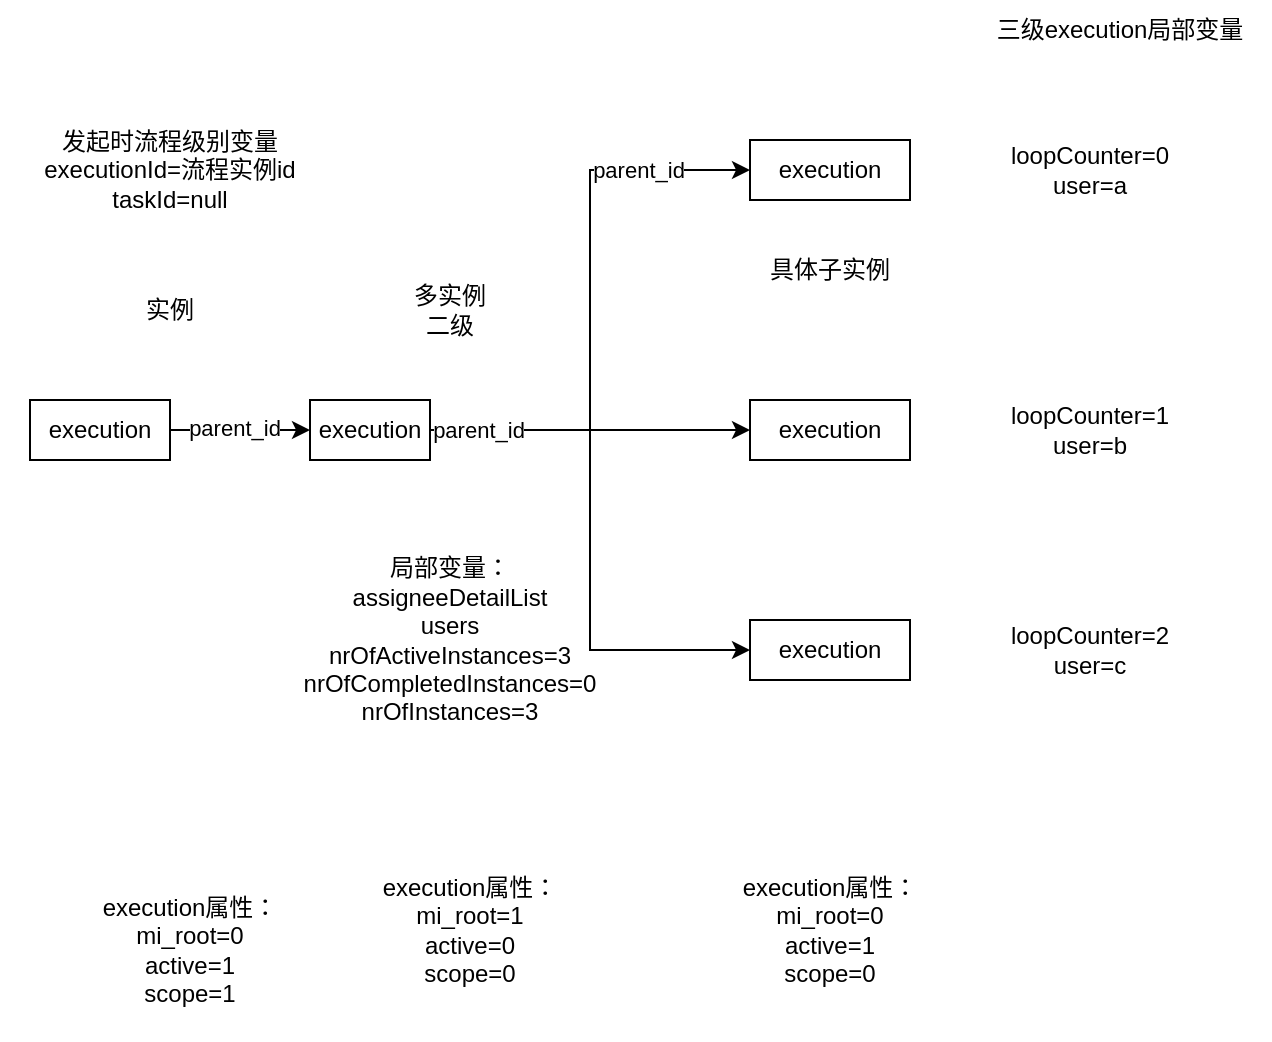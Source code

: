 <mxfile version="21.3.5" type="github">
  <diagram name="第 1 页" id="HpkNO3LlVOQ7alLis1Zk">
    <mxGraphModel dx="1781" dy="449" grid="1" gridSize="10" guides="1" tooltips="1" connect="1" arrows="1" fold="1" page="1" pageScale="1" pageWidth="827" pageHeight="1169" math="0" shadow="0">
      <root>
        <mxCell id="0" />
        <mxCell id="1" parent="0" />
        <mxCell id="Gdk9SCRgLP9Q2HLZyMBg-6" style="edgeStyle=orthogonalEdgeStyle;rounded=0;orthogonalLoop=1;jettySize=auto;html=1;" parent="1" source="Gdk9SCRgLP9Q2HLZyMBg-1" target="Gdk9SCRgLP9Q2HLZyMBg-2" edge="1">
          <mxGeometry relative="1" as="geometry" />
        </mxCell>
        <mxCell id="Gdk9SCRgLP9Q2HLZyMBg-13" value="parent_id" style="edgeLabel;html=1;align=center;verticalAlign=middle;resizable=0;points=[];" parent="Gdk9SCRgLP9Q2HLZyMBg-6" vertex="1" connectable="0">
          <mxGeometry x="-0.086" y="1" relative="1" as="geometry">
            <mxPoint as="offset" />
          </mxGeometry>
        </mxCell>
        <mxCell id="Gdk9SCRgLP9Q2HLZyMBg-1" value="execution" style="rounded=0;whiteSpace=wrap;html=1;" parent="1" vertex="1">
          <mxGeometry y="230" width="70" height="30" as="geometry" />
        </mxCell>
        <mxCell id="Gdk9SCRgLP9Q2HLZyMBg-9" style="edgeStyle=orthogonalEdgeStyle;rounded=0;orthogonalLoop=1;jettySize=auto;html=1;entryX=0;entryY=0.5;entryDx=0;entryDy=0;" parent="1" source="Gdk9SCRgLP9Q2HLZyMBg-2" target="Gdk9SCRgLP9Q2HLZyMBg-3" edge="1">
          <mxGeometry relative="1" as="geometry" />
        </mxCell>
        <mxCell id="5jpwciX5FeIp4Of5W8JT-6" value="parent_id" style="edgeLabel;html=1;align=center;verticalAlign=middle;resizable=0;points=[];" vertex="1" connectable="0" parent="Gdk9SCRgLP9Q2HLZyMBg-9">
          <mxGeometry x="0.614" relative="1" as="geometry">
            <mxPoint as="offset" />
          </mxGeometry>
        </mxCell>
        <mxCell id="Gdk9SCRgLP9Q2HLZyMBg-10" style="edgeStyle=orthogonalEdgeStyle;rounded=0;orthogonalLoop=1;jettySize=auto;html=1;entryX=0;entryY=0.5;entryDx=0;entryDy=0;" parent="1" source="Gdk9SCRgLP9Q2HLZyMBg-2" target="Gdk9SCRgLP9Q2HLZyMBg-4" edge="1">
          <mxGeometry relative="1" as="geometry" />
        </mxCell>
        <mxCell id="Gdk9SCRgLP9Q2HLZyMBg-11" style="edgeStyle=orthogonalEdgeStyle;rounded=0;orthogonalLoop=1;jettySize=auto;html=1;entryX=0;entryY=0.5;entryDx=0;entryDy=0;" parent="1" source="Gdk9SCRgLP9Q2HLZyMBg-2" target="Gdk9SCRgLP9Q2HLZyMBg-5" edge="1">
          <mxGeometry relative="1" as="geometry" />
        </mxCell>
        <mxCell id="Gdk9SCRgLP9Q2HLZyMBg-14" value="parent_id" style="edgeLabel;html=1;align=center;verticalAlign=middle;resizable=0;points=[];" parent="Gdk9SCRgLP9Q2HLZyMBg-11" vertex="1" connectable="0">
          <mxGeometry x="-0.821" relative="1" as="geometry">
            <mxPoint as="offset" />
          </mxGeometry>
        </mxCell>
        <mxCell id="Gdk9SCRgLP9Q2HLZyMBg-2" value="execution" style="rounded=0;whiteSpace=wrap;html=1;" parent="1" vertex="1">
          <mxGeometry x="140" y="230" width="60" height="30" as="geometry" />
        </mxCell>
        <mxCell id="Gdk9SCRgLP9Q2HLZyMBg-3" value="execution" style="rounded=0;whiteSpace=wrap;html=1;" parent="1" vertex="1">
          <mxGeometry x="360" y="100" width="80" height="30" as="geometry" />
        </mxCell>
        <mxCell id="Gdk9SCRgLP9Q2HLZyMBg-4" value="execution" style="rounded=0;whiteSpace=wrap;html=1;" parent="1" vertex="1">
          <mxGeometry x="360" y="230" width="80" height="30" as="geometry" />
        </mxCell>
        <mxCell id="Gdk9SCRgLP9Q2HLZyMBg-5" value="execution" style="rounded=0;whiteSpace=wrap;html=1;" parent="1" vertex="1">
          <mxGeometry x="360" y="340" width="80" height="30" as="geometry" />
        </mxCell>
        <mxCell id="Gdk9SCRgLP9Q2HLZyMBg-7" value="实例" style="text;html=1;strokeColor=none;fillColor=none;align=center;verticalAlign=middle;whiteSpace=wrap;rounded=0;" parent="1" vertex="1">
          <mxGeometry x="40" y="170" width="60" height="30" as="geometry" />
        </mxCell>
        <mxCell id="Gdk9SCRgLP9Q2HLZyMBg-8" value="多实例&lt;br&gt;二级" style="text;html=1;strokeColor=none;fillColor=none;align=center;verticalAlign=middle;whiteSpace=wrap;rounded=0;" parent="1" vertex="1">
          <mxGeometry x="180" y="170" width="60" height="30" as="geometry" />
        </mxCell>
        <mxCell id="Gdk9SCRgLP9Q2HLZyMBg-12" value="具体子实例" style="text;html=1;strokeColor=none;fillColor=none;align=center;verticalAlign=middle;whiteSpace=wrap;rounded=0;" parent="1" vertex="1">
          <mxGeometry x="360" y="150" width="80" height="30" as="geometry" />
        </mxCell>
        <mxCell id="Gdk9SCRgLP9Q2HLZyMBg-15" value="loopCounter=0&lt;br&gt;user=a" style="text;html=1;strokeColor=none;fillColor=none;align=center;verticalAlign=middle;whiteSpace=wrap;rounded=0;" parent="1" vertex="1">
          <mxGeometry x="480" y="100" width="100" height="30" as="geometry" />
        </mxCell>
        <mxCell id="Gdk9SCRgLP9Q2HLZyMBg-16" value="loopCounter=1&lt;br&gt;user=b" style="text;html=1;strokeColor=none;fillColor=none;align=center;verticalAlign=middle;whiteSpace=wrap;rounded=0;" parent="1" vertex="1">
          <mxGeometry x="480" y="230" width="100" height="30" as="geometry" />
        </mxCell>
        <mxCell id="Gdk9SCRgLP9Q2HLZyMBg-17" value="loopCounter=2&lt;br&gt;user=c" style="text;html=1;strokeColor=none;fillColor=none;align=center;verticalAlign=middle;whiteSpace=wrap;rounded=0;" parent="1" vertex="1">
          <mxGeometry x="480" y="340" width="100" height="30" as="geometry" />
        </mxCell>
        <mxCell id="Gdk9SCRgLP9Q2HLZyMBg-18" value="三级execution局部变量" style="text;html=1;strokeColor=none;fillColor=none;align=center;verticalAlign=middle;whiteSpace=wrap;rounded=0;" parent="1" vertex="1">
          <mxGeometry x="470" y="30" width="150" height="30" as="geometry" />
        </mxCell>
        <mxCell id="5jpwciX5FeIp4Of5W8JT-1" value="&lt;div&gt;局部变量：&lt;/div&gt;&lt;div&gt;assigneeDetailList&lt;/div&gt;&lt;div&gt;users&lt;/div&gt;&lt;div&gt;nrOfActiveInstances=3&lt;/div&gt;&lt;div&gt;nrOfCompletedInstances=0&lt;/div&gt;&lt;div&gt;nrOfInstances=3&lt;/div&gt;" style="text;html=1;strokeColor=none;fillColor=none;align=center;verticalAlign=middle;whiteSpace=wrap;rounded=0;" vertex="1" parent="1">
          <mxGeometry x="135" y="280" width="150" height="140" as="geometry" />
        </mxCell>
        <mxCell id="5jpwciX5FeIp4Of5W8JT-2" value="execution属性：&lt;br&gt;mi_root=1&lt;br&gt;active=0&lt;br&gt;scope=0" style="text;html=1;strokeColor=none;fillColor=none;align=center;verticalAlign=middle;whiteSpace=wrap;rounded=0;" vertex="1" parent="1">
          <mxGeometry x="160" y="450" width="120" height="90" as="geometry" />
        </mxCell>
        <mxCell id="5jpwciX5FeIp4Of5W8JT-3" value="execution属性：&lt;br&gt;mi_root=0&lt;br&gt;active=1&lt;br&gt;scope=1" style="text;html=1;strokeColor=none;fillColor=none;align=center;verticalAlign=middle;whiteSpace=wrap;rounded=0;" vertex="1" parent="1">
          <mxGeometry x="20" y="460" width="120" height="90" as="geometry" />
        </mxCell>
        <mxCell id="5jpwciX5FeIp4Of5W8JT-4" value="execution属性：&lt;br&gt;mi_root=0&lt;br&gt;active=1&lt;br&gt;scope=0" style="text;html=1;strokeColor=none;fillColor=none;align=center;verticalAlign=middle;whiteSpace=wrap;rounded=0;" vertex="1" parent="1">
          <mxGeometry x="340" y="450" width="120" height="90" as="geometry" />
        </mxCell>
        <mxCell id="5jpwciX5FeIp4Of5W8JT-5" value="发起时流程级别变量&lt;br&gt;executionId=流程实例id&lt;br&gt;taskId=null" style="text;html=1;strokeColor=none;fillColor=none;align=center;verticalAlign=middle;whiteSpace=wrap;rounded=0;" vertex="1" parent="1">
          <mxGeometry x="-15" y="100" width="170" height="30" as="geometry" />
        </mxCell>
      </root>
    </mxGraphModel>
  </diagram>
</mxfile>
